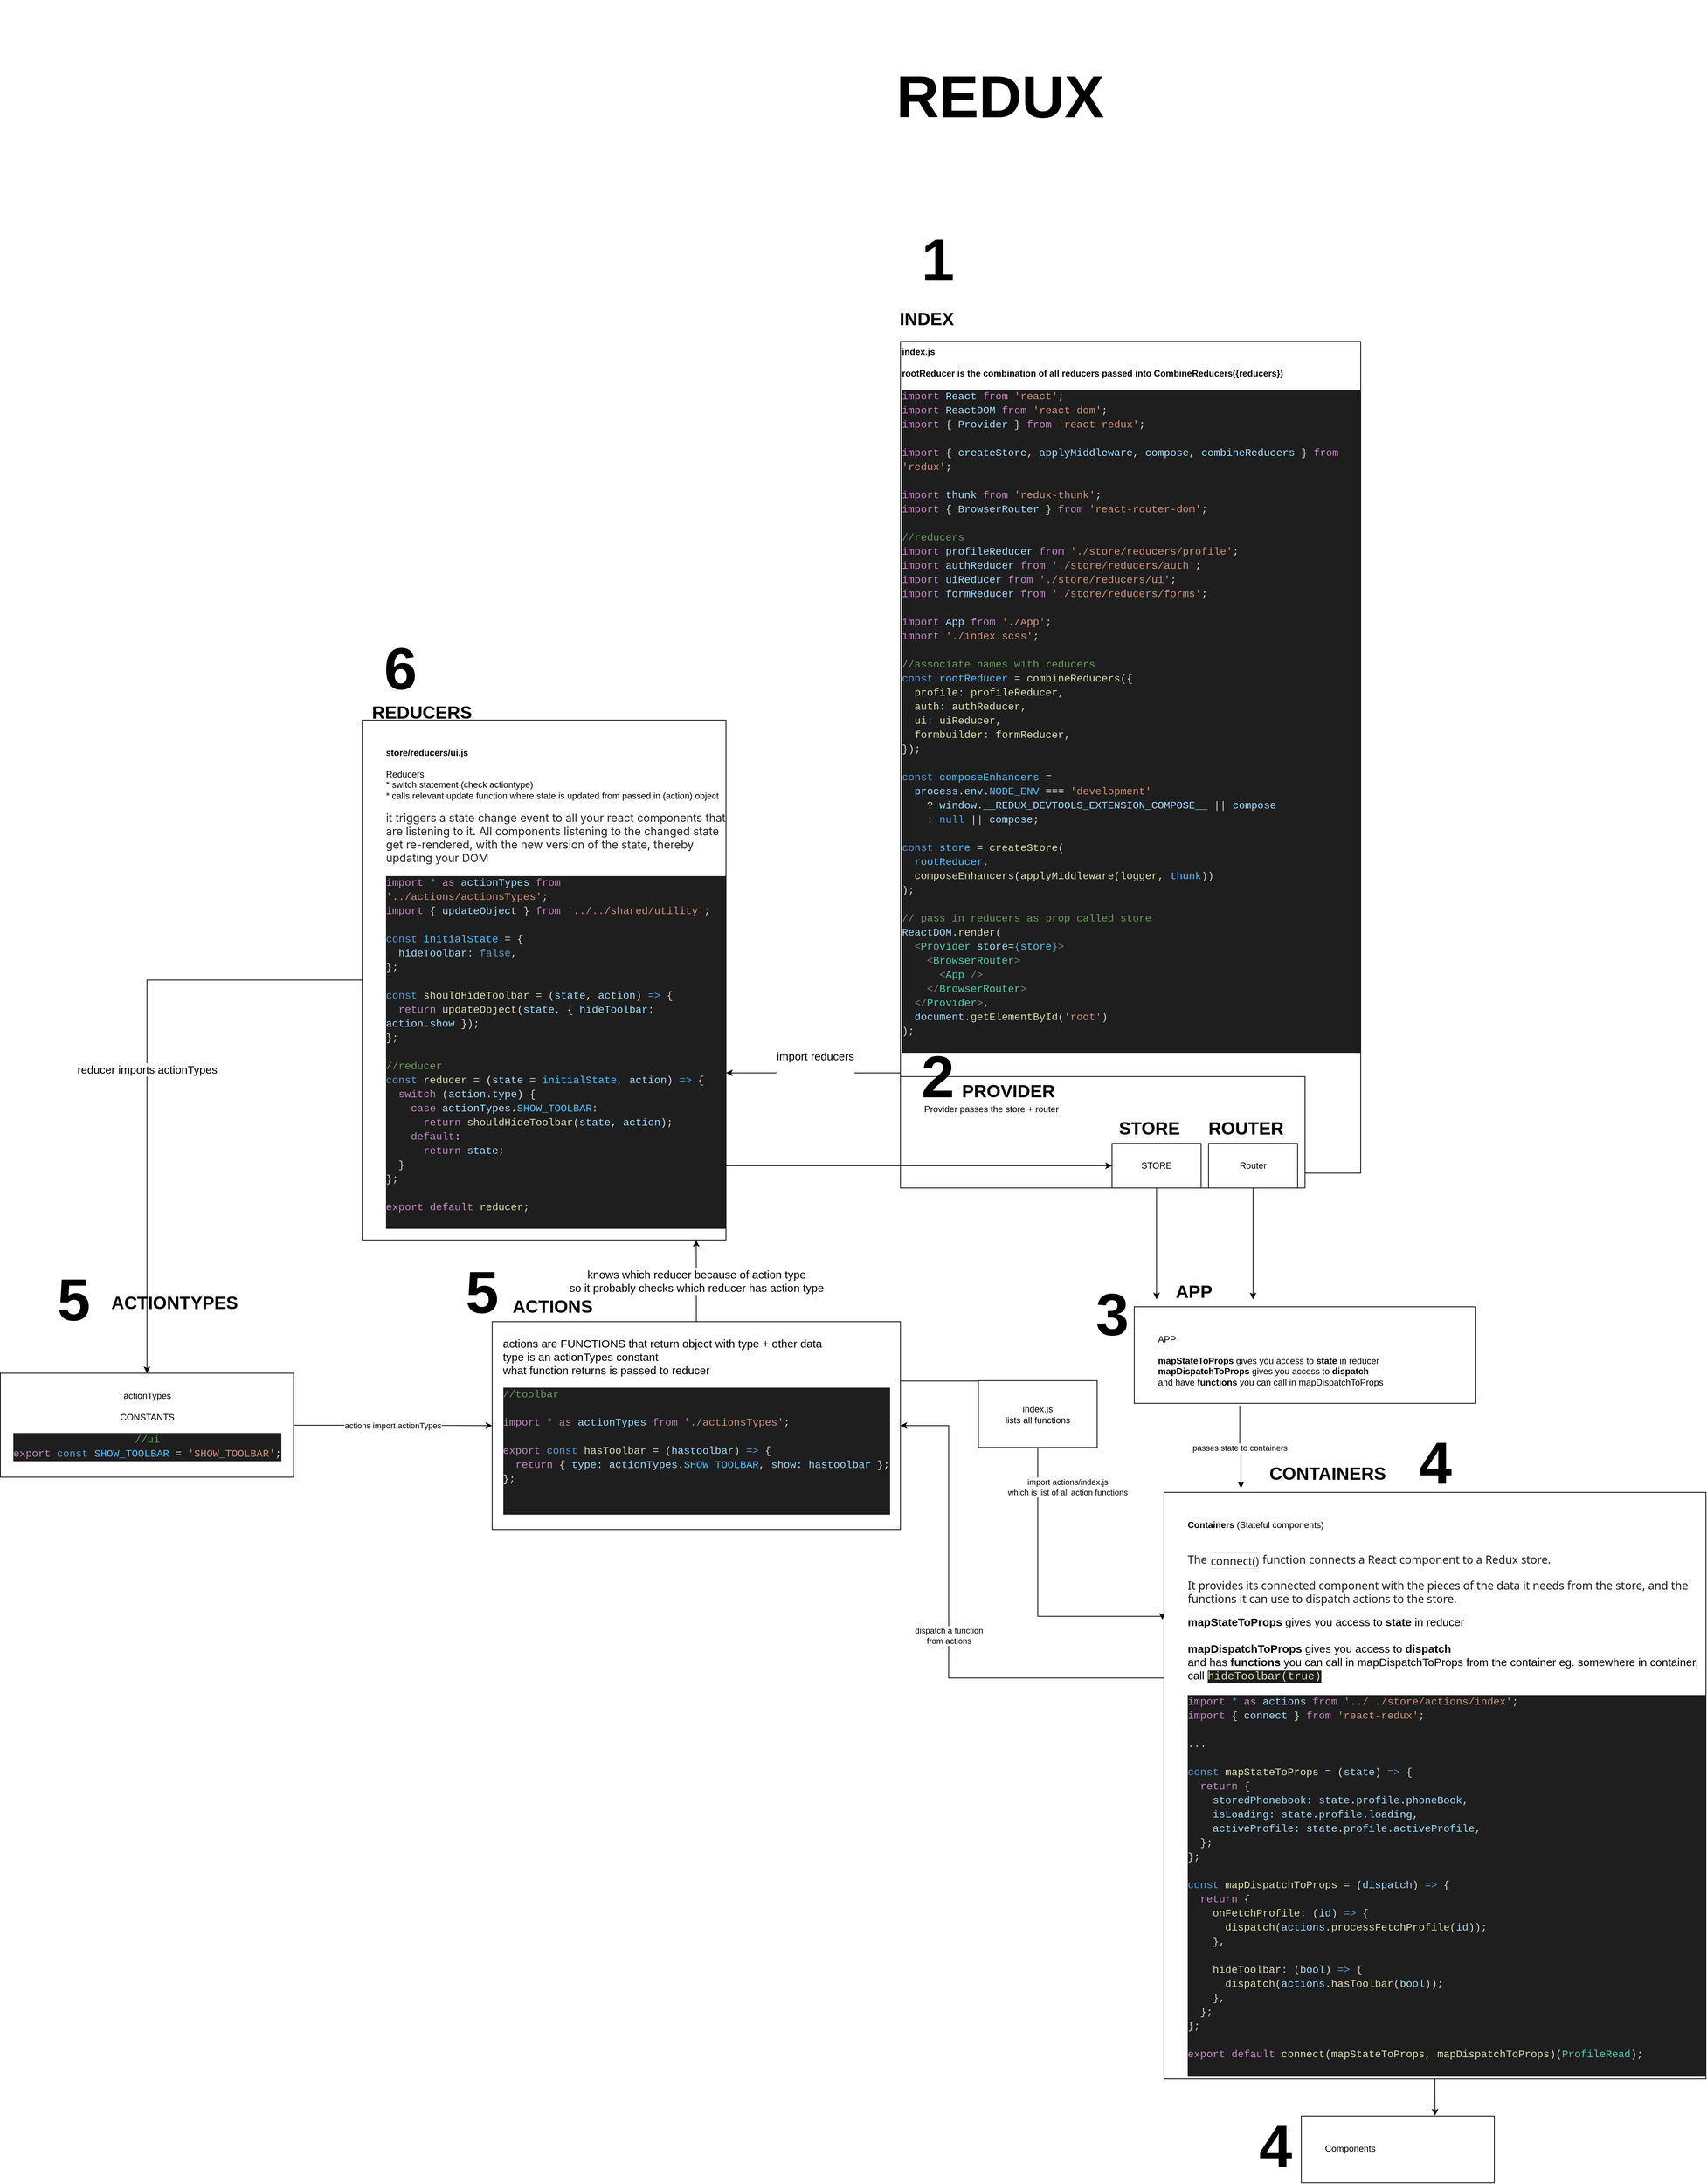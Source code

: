 <mxfile version="20.3.0" type="device"><diagram id="CUBxTS7WkGeAys8Tu2iR" name="Page-1"><mxGraphModel dx="5352" dy="4164" grid="0" gridSize="10" guides="0" tooltips="1" connect="1" arrows="1" fold="1" page="0" pageScale="1" pageWidth="850" pageHeight="1100" math="0" shadow="0"><root><mxCell id="0"/><mxCell id="1" parent="0"/><mxCell id="yP2GTFGvgEwWyO40pcY5-66" value="import actions/index.js&lt;br&gt;which is list of all action functions" style="edgeStyle=orthogonalEdgeStyle;rounded=0;orthogonalLoop=1;jettySize=auto;html=1;fontColor=#000000;startArrow=none;startFill=0;endArrow=classic;endFill=1;entryX=-0.003;entryY=0.217;entryDx=0;entryDy=0;entryPerimeter=0;" parent="1" source="yP2GTFGvgEwWyO40pcY5-2" target="yP2GTFGvgEwWyO40pcY5-30" edge="1"><mxGeometry x="-0.027" y="40" relative="1" as="geometry"><mxPoint x="500" y="710" as="targetPoint"/><Array as="points"><mxPoint x="340" y="390"/><mxPoint x="340" y="707"/></Array><mxPoint as="offset"/></mxGeometry></mxCell><mxCell id="yP2GTFGvgEwWyO40pcY5-94" value="knows which reducer because of action type&lt;br&gt;so it probably checks which reducer has action type" style="edgeStyle=orthogonalEdgeStyle;rounded=0;orthogonalLoop=1;jettySize=auto;html=1;entryX=0.918;entryY=1;entryDx=0;entryDy=0;entryPerimeter=0;fontSize=15;fontColor=#000000;startArrow=none;startFill=0;endArrow=classic;endFill=1;" parent="1" source="yP2GTFGvgEwWyO40pcY5-2" target="yP2GTFGvgEwWyO40pcY5-18" edge="1"><mxGeometry relative="1" as="geometry"/></mxCell><mxCell id="yP2GTFGvgEwWyO40pcY5-2" value="&lt;div style=&quot;text-align: left; font-size: 15px;&quot;&gt;&lt;font style=&quot;font-size: 15px;&quot;&gt;&lt;span style=&quot;background-color: initial;&quot;&gt;actions are FUNCTIONS that&amp;nbsp;&lt;/span&gt;&lt;span style=&quot;background-color: initial;&quot;&gt;return object with type + other data&lt;/span&gt;&lt;/font&gt;&lt;/div&gt;&lt;div style=&quot;text-align: left; font-size: 15px;&quot;&gt;&lt;span style=&quot;background-color: initial;&quot;&gt;&lt;font style=&quot;font-size: 15px;&quot;&gt;type is an actionTypes constant&lt;/font&gt;&lt;/span&gt;&lt;/div&gt;&lt;div style=&quot;text-align: left; font-size: 15px;&quot;&gt;&lt;font style=&quot;font-size: 15px;&quot;&gt;what function returns is passed to reducer&lt;/font&gt;&lt;/div&gt;&lt;div style=&quot;text-align: left;&quot;&gt;&lt;br&gt;&lt;/div&gt;&lt;div style=&quot;text-align: left;&quot;&gt;&lt;div style=&quot;color: rgb(212, 212, 212); background-color: rgb(30, 30, 30); font-family: Consolas, &amp;quot;Courier New&amp;quot;, monospace; font-size: 14px; line-height: 19px;&quot;&gt;&lt;div&gt;&lt;div style=&quot;line-height: 19px;&quot;&gt;&lt;div&gt;&lt;span style=&quot;color: #6a9955;&quot;&gt;//toolbar&lt;/span&gt;&lt;/div&gt;&lt;div&gt;&lt;span style=&quot;color: #6a9955;&quot;&gt;&lt;br&gt;&lt;/span&gt;&lt;/div&gt;&lt;div&gt;&lt;div style=&quot;line-height: 19px;&quot;&gt;&lt;span style=&quot;color: #c586c0;&quot;&gt;import&lt;/span&gt; &lt;span style=&quot;color: #569cd6;&quot;&gt;*&lt;/span&gt; &lt;span style=&quot;color: #c586c0;&quot;&gt;as&lt;/span&gt; &lt;span style=&quot;color: #9cdcfe;&quot;&gt;actionTypes&lt;/span&gt; &lt;span style=&quot;color: #c586c0;&quot;&gt;from&lt;/span&gt; &lt;span style=&quot;color: #ce9178;&quot;&gt;'./actionsTypes'&lt;/span&gt;;&lt;/div&gt;&lt;/div&gt;&lt;div style=&quot;line-height: 19px;&quot;&gt;&lt;br&gt;&lt;/div&gt;&lt;div&gt;&lt;span style=&quot;color: #c586c0;&quot;&gt;export&lt;/span&gt; &lt;span style=&quot;color: #569cd6;&quot;&gt;const&lt;/span&gt; &lt;span style=&quot;color: #dcdcaa;&quot;&gt;hasToolbar&lt;/span&gt; = (&lt;span style=&quot;color: #9cdcfe;&quot;&gt;hastoolbar&lt;/span&gt;) &lt;span style=&quot;color: #569cd6;&quot;&gt;=&amp;gt;&lt;/span&gt; {&lt;/div&gt;&lt;div&gt;&amp;nbsp; &lt;span style=&quot;color: #c586c0;&quot;&gt;return&lt;/span&gt; { &lt;span style=&quot;color: #9cdcfe;&quot;&gt;type&lt;/span&gt;&lt;span style=&quot;color: #9cdcfe;&quot;&gt;:&lt;/span&gt; &lt;span style=&quot;color: #9cdcfe;&quot;&gt;actionTypes&lt;/span&gt;.&lt;span style=&quot;color: #4fc1ff;&quot;&gt;SHOW_TOOLBAR&lt;/span&gt;, &lt;span style=&quot;color: #9cdcfe;&quot;&gt;show&lt;/span&gt;&lt;span style=&quot;color: #9cdcfe;&quot;&gt;:&lt;/span&gt; &lt;span style=&quot;color: #9cdcfe;&quot;&gt;hastoolbar&lt;/span&gt; };&lt;/div&gt;&lt;div&gt;};&lt;/div&gt;&lt;br&gt;&lt;/div&gt;&lt;/div&gt;&lt;br&gt;&lt;/div&gt;&lt;/div&gt;" style="rounded=0;whiteSpace=wrap;html=1;" parent="1" vertex="1"><mxGeometry x="-395" y="310" width="550" height="280" as="geometry"/></mxCell><mxCell id="yP2GTFGvgEwWyO40pcY5-33" value="actions import actionTypes" style="edgeStyle=orthogonalEdgeStyle;rounded=0;orthogonalLoop=1;jettySize=auto;html=1;entryX=0;entryY=0.5;entryDx=0;entryDy=0;fontColor=#000000;" parent="1" source="yP2GTFGvgEwWyO40pcY5-4" target="yP2GTFGvgEwWyO40pcY5-2" edge="1"><mxGeometry relative="1" as="geometry"/></mxCell><mxCell id="yP2GTFGvgEwWyO40pcY5-4" value="actionTypes&lt;br&gt;&lt;br&gt;CONSTANTS&lt;br&gt;&lt;br&gt;&lt;div style=&quot;color: rgb(212, 212, 212); background-color: rgb(30, 30, 30); font-family: Consolas, &amp;quot;Courier New&amp;quot;, monospace; font-size: 14px; line-height: 19px;&quot;&gt;&lt;div&gt;&lt;span style=&quot;color: #6a9955;&quot;&gt;//ui&lt;/span&gt;&lt;/div&gt;&lt;div&gt;&lt;span style=&quot;color: #c586c0;&quot;&gt;export&lt;/span&gt; &lt;span style=&quot;color: #569cd6;&quot;&gt;const&lt;/span&gt; &lt;span style=&quot;color: #4fc1ff;&quot;&gt;SHOW_TOOLBAR&lt;/span&gt; = &lt;span style=&quot;color: #ce9178;&quot;&gt;'SHOW_TOOLBAR'&lt;/span&gt;;&lt;/div&gt;&lt;/div&gt;" style="rounded=0;whiteSpace=wrap;html=1;" parent="1" vertex="1"><mxGeometry x="-1057.5" y="379.5" width="395" height="140" as="geometry"/></mxCell><mxCell id="yP2GTFGvgEwWyO40pcY5-56" value="passes state to containers" style="edgeStyle=orthogonalEdgeStyle;rounded=0;orthogonalLoop=1;jettySize=auto;html=1;entryX=0.142;entryY=-0.007;entryDx=0;entryDy=0;entryPerimeter=0;fontColor=#000000;exitX=0.309;exitY=1.033;exitDx=0;exitDy=0;exitPerimeter=0;" parent="1" source="yP2GTFGvgEwWyO40pcY5-5" target="yP2GTFGvgEwWyO40pcY5-30" edge="1"><mxGeometry relative="1" as="geometry"><Array as="points"/></mxGeometry></mxCell><mxCell id="yP2GTFGvgEwWyO40pcY5-5" value="APP&lt;br&gt;&lt;br&gt;&lt;b&gt;mapStateToProps&amp;nbsp;&lt;/b&gt;gives you access to&amp;nbsp;&lt;b&gt;state&amp;nbsp;&lt;/b&gt;in reducer&amp;nbsp;&lt;br&gt;&lt;b&gt;mapDispatchToProps&amp;nbsp;&lt;/b&gt;gives you access to&amp;nbsp;&lt;b&gt;dispatch&lt;br&gt;&lt;/b&gt;and have&amp;nbsp;&lt;b&gt;functions&amp;nbsp;&lt;/b&gt;you can call in mapDispatchToProps" style="rounded=0;whiteSpace=wrap;html=1;align=left;verticalAlign=top;spacingTop=30;spacingLeft=30;" parent="1" vertex="1"><mxGeometry x="470" y="290" width="460" height="130" as="geometry"/></mxCell><mxCell id="yP2GTFGvgEwWyO40pcY5-7" value="&lt;div style=&quot;&quot;&gt;&lt;span style=&quot;background-color: initial;&quot;&gt;&lt;b&gt;index.js&lt;/b&gt;&lt;/span&gt;&lt;/div&gt;&lt;div style=&quot;&quot;&gt;&lt;span style=&quot;background-color: initial;&quot;&gt;&lt;b&gt;&lt;br&gt;&lt;/b&gt;&lt;/span&gt;&lt;/div&gt;&lt;div style=&quot;&quot;&gt;&lt;b&gt;rootReducer is the combination of all reducers passed into CombineReducers({reducers})&lt;/b&gt;&lt;/div&gt;&lt;div style=&quot;&quot;&gt;&lt;br&gt;&lt;/div&gt;&lt;div style=&quot;&quot;&gt;&lt;div style=&quot;background-color: rgb(30, 30, 30); font-family: Consolas, &amp;quot;Courier New&amp;quot;, monospace; font-size: 14px; line-height: 19px;&quot;&gt;&lt;div style=&quot;line-height: 19px;&quot;&gt;&lt;div style=&quot;color: rgb(212, 212, 212);&quot;&gt;&lt;div style=&quot;line-height: 19px;&quot;&gt;&lt;div&gt;&lt;span style=&quot;color: #c586c0;&quot;&gt;import&lt;/span&gt; &lt;span style=&quot;color: #9cdcfe;&quot;&gt;React&lt;/span&gt; &lt;span style=&quot;color: #c586c0;&quot;&gt;from&lt;/span&gt; &lt;span style=&quot;color: #ce9178;&quot;&gt;'react'&lt;/span&gt;;&lt;/div&gt;&lt;div&gt;&lt;span style=&quot;color: #c586c0;&quot;&gt;import&lt;/span&gt; &lt;span style=&quot;color: #9cdcfe;&quot;&gt;ReactDOM&lt;/span&gt; &lt;span style=&quot;color: #c586c0;&quot;&gt;from&lt;/span&gt; &lt;span style=&quot;color: #ce9178;&quot;&gt;'react-dom'&lt;/span&gt;;&lt;/div&gt;&lt;div&gt;&lt;span style=&quot;color: #c586c0;&quot;&gt;import&lt;/span&gt; { &lt;span style=&quot;color: #9cdcfe;&quot;&gt;Provider&lt;/span&gt; } &lt;span style=&quot;color: #c586c0;&quot;&gt;from&lt;/span&gt; &lt;span style=&quot;color: #ce9178;&quot;&gt;'react-redux'&lt;/span&gt;;&lt;/div&gt;&lt;div&gt;&lt;br&gt;&lt;/div&gt;&lt;/div&gt;&lt;/div&gt;&lt;div style=&quot;color: rgb(212, 212, 212);&quot;&gt;&lt;span style=&quot;color: #c586c0;&quot;&gt;import&lt;/span&gt; { &lt;span style=&quot;color: #9cdcfe;&quot;&gt;createStore&lt;/span&gt;, &lt;span style=&quot;color: #9cdcfe;&quot;&gt;applyMiddleware&lt;/span&gt;, &lt;span style=&quot;color: #9cdcfe;&quot;&gt;compose&lt;/span&gt;, &lt;span style=&quot;color: #9cdcfe;&quot;&gt;combineReducers&lt;/span&gt; } &lt;span style=&quot;color: #c586c0;&quot;&gt;from&lt;/span&gt; &lt;span style=&quot;color: #ce9178;&quot;&gt;'redux'&lt;/span&gt;;&lt;/div&gt;&lt;div style=&quot;color: rgb(212, 212, 212);&quot;&gt;&lt;br&gt;&lt;/div&gt;&lt;div style=&quot;color: rgb(212, 212, 212);&quot;&gt;&lt;div&gt;&lt;span style=&quot;color: rgb(197, 134, 192);&quot;&gt;import&lt;/span&gt;&amp;nbsp;&lt;span style=&quot;color: rgb(156, 220, 254);&quot;&gt;thunk&lt;/span&gt;&amp;nbsp;&lt;span style=&quot;color: rgb(197, 134, 192);&quot;&gt;from&lt;/span&gt;&amp;nbsp;&lt;span style=&quot;color: rgb(206, 145, 120);&quot;&gt;'redux-thunk'&lt;/span&gt;;&lt;/div&gt;&lt;div&gt;&lt;span style=&quot;color: rgb(197, 134, 192);&quot;&gt;import&lt;/span&gt;&amp;nbsp;{&amp;nbsp;&lt;span style=&quot;color: rgb(156, 220, 254);&quot;&gt;BrowserRouter&lt;/span&gt;&amp;nbsp;}&amp;nbsp;&lt;span style=&quot;color: rgb(197, 134, 192);&quot;&gt;from&lt;/span&gt;&amp;nbsp;&lt;span style=&quot;color: rgb(206, 145, 120);&quot;&gt;'react-router-dom'&lt;/span&gt;;&lt;/div&gt;&lt;div&gt;&lt;br&gt;&lt;/div&gt;&lt;/div&gt;&lt;div style=&quot;&quot;&gt;&lt;div style=&quot;&quot;&gt;&lt;div style=&quot;line-height: 19px;&quot;&gt;&lt;div style=&quot;color: rgb(212, 212, 212);&quot;&gt;&lt;span style=&quot;color: #6a9955;&quot;&gt;//reducers&lt;/span&gt;&lt;/div&gt;&lt;div style=&quot;color: rgb(212, 212, 212);&quot;&gt;&lt;span style=&quot;color: #c586c0;&quot;&gt;import&lt;/span&gt; &lt;span style=&quot;color: #9cdcfe;&quot;&gt;profileReducer&lt;/span&gt; &lt;span style=&quot;color: #c586c0;&quot;&gt;from&lt;/span&gt; &lt;span style=&quot;color: #ce9178;&quot;&gt;'./store/reducers/profile'&lt;/span&gt;;&lt;/div&gt;&lt;div style=&quot;color: rgb(212, 212, 212);&quot;&gt;&lt;span style=&quot;color: #c586c0;&quot;&gt;import&lt;/span&gt; &lt;span style=&quot;color: #9cdcfe;&quot;&gt;authReducer&lt;/span&gt; &lt;span style=&quot;color: #c586c0;&quot;&gt;from&lt;/span&gt; &lt;span style=&quot;color: #ce9178;&quot;&gt;'./store/reducers/auth'&lt;/span&gt;;&lt;/div&gt;&lt;div style=&quot;color: rgb(212, 212, 212);&quot;&gt;&lt;span style=&quot;color: #c586c0;&quot;&gt;import&lt;/span&gt; &lt;span style=&quot;color: #9cdcfe;&quot;&gt;uiReducer&lt;/span&gt; &lt;span style=&quot;color: #c586c0;&quot;&gt;from&lt;/span&gt; &lt;span style=&quot;color: #ce9178;&quot;&gt;'./store/reducers/ui'&lt;/span&gt;;&lt;/div&gt;&lt;div style=&quot;color: rgb(212, 212, 212);&quot;&gt;&lt;span style=&quot;color: #c586c0;&quot;&gt;import&lt;/span&gt; &lt;span style=&quot;color: #9cdcfe;&quot;&gt;formReducer&lt;/span&gt; &lt;span style=&quot;color: #c586c0;&quot;&gt;from&lt;/span&gt; &lt;span style=&quot;color: #ce9178;&quot;&gt;'./store/reducers/forms'&lt;/span&gt;;&lt;/div&gt;&lt;div style=&quot;color: rgb(212, 212, 212);&quot;&gt;&lt;br&gt;&lt;/div&gt;&lt;div style=&quot;color: rgb(212, 212, 212);&quot;&gt;&lt;div style=&quot;line-height: 19px;&quot;&gt;&lt;div style=&quot;line-height: 19px;&quot;&gt;&lt;div&gt;&lt;span style=&quot;color: #c586c0;&quot;&gt;import&lt;/span&gt; &lt;span style=&quot;color: #9cdcfe;&quot;&gt;App&lt;/span&gt; &lt;span style=&quot;color: #c586c0;&quot;&gt;from&lt;/span&gt; &lt;span style=&quot;color: #ce9178;&quot;&gt;'./App'&lt;/span&gt;;&lt;/div&gt;&lt;div&gt;&lt;span style=&quot;color: #c586c0;&quot;&gt;import&lt;/span&gt; &lt;span style=&quot;color: #ce9178;&quot;&gt;'./index.scss'&lt;/span&gt;;&lt;/div&gt;&lt;/div&gt;&lt;/div&gt;&lt;/div&gt;&lt;div style=&quot;color: rgb(212, 212, 212);&quot;&gt;&lt;br&gt;&lt;/div&gt;&lt;div style=&quot;&quot;&gt;&lt;font color=&quot;#6a9955&quot;&gt;//associate names with reducers&lt;/font&gt;&lt;/div&gt;&lt;div style=&quot;&quot;&gt;&lt;div style=&quot;color: rgb(212, 212, 212); line-height: 19px;&quot;&gt;&lt;div&gt;&lt;span style=&quot;color: #569cd6;&quot;&gt;const&lt;/span&gt; &lt;span style=&quot;color: #4fc1ff;&quot;&gt;rootReducer&lt;/span&gt; = &lt;span style=&quot;color: #dcdcaa;&quot;&gt;combineReducers&lt;/span&gt;({&lt;/div&gt;&lt;div&gt;&amp;nbsp; &lt;span style=&quot;color: #dcdcaa;&quot;&gt;profile&lt;/span&gt;&lt;span style=&quot;color: #9cdcfe;&quot;&gt;:&lt;/span&gt; &lt;span style=&quot;color: #dcdcaa;&quot;&gt;profileReducer&lt;/span&gt;,&lt;/div&gt;&lt;div&gt;&amp;nbsp; &lt;span style=&quot;color: #dcdcaa;&quot;&gt;auth&lt;/span&gt;&lt;span style=&quot;color: #9cdcfe;&quot;&gt;:&lt;/span&gt; &lt;span style=&quot;color: #dcdcaa;&quot;&gt;authReducer&lt;/span&gt;,&lt;/div&gt;&lt;div&gt;&amp;nbsp; &lt;span style=&quot;color: #dcdcaa;&quot;&gt;ui&lt;/span&gt;&lt;span style=&quot;color: #9cdcfe;&quot;&gt;:&lt;/span&gt; &lt;span style=&quot;color: #dcdcaa;&quot;&gt;uiReducer&lt;/span&gt;,&lt;/div&gt;&lt;div&gt;&amp;nbsp; &lt;span style=&quot;color: #dcdcaa;&quot;&gt;formbuilder&lt;/span&gt;&lt;span style=&quot;color: #9cdcfe;&quot;&gt;:&lt;/span&gt; &lt;span style=&quot;color: #dcdcaa;&quot;&gt;formReducer&lt;/span&gt;,&lt;/div&gt;&lt;div&gt;});&lt;/div&gt;&lt;/div&gt;&lt;/div&gt;&lt;div style=&quot;color: rgb(212, 212, 212);&quot;&gt;&lt;br&gt;&lt;/div&gt;&lt;div style=&quot;color: rgb(212, 212, 212);&quot;&gt;&lt;div style=&quot;line-height: 19px;&quot;&gt;&lt;div&gt;&lt;span style=&quot;color: #569cd6;&quot;&gt;const&lt;/span&gt; &lt;span style=&quot;color: #4fc1ff;&quot;&gt;composeEnhancers&lt;/span&gt; =&lt;/div&gt;&lt;div&gt;&amp;nbsp; &lt;span style=&quot;color: #9cdcfe;&quot;&gt;process&lt;/span&gt;.&lt;span style=&quot;color: #9cdcfe;&quot;&gt;env&lt;/span&gt;.&lt;span style=&quot;color: #4fc1ff;&quot;&gt;NODE_ENV&lt;/span&gt; === &lt;span style=&quot;color: #ce9178;&quot;&gt;'development'&lt;/span&gt;&lt;/div&gt;&lt;div&gt;&amp;nbsp; &amp;nbsp; ? &lt;span style=&quot;color: #9cdcfe;&quot;&gt;window&lt;/span&gt;.&lt;span style=&quot;color: #9cdcfe;&quot;&gt;__REDUX_DEVTOOLS_EXTENSION_COMPOSE__&lt;/span&gt; || &lt;span style=&quot;color: #9cdcfe;&quot;&gt;compose&lt;/span&gt;&lt;/div&gt;&lt;div&gt;&amp;nbsp; &amp;nbsp; : &lt;span style=&quot;color: #569cd6;&quot;&gt;null&lt;/span&gt; || &lt;span style=&quot;color: #9cdcfe;&quot;&gt;compose&lt;/span&gt;;&lt;/div&gt;&lt;/div&gt;&lt;div style=&quot;line-height: 19px;&quot;&gt;&lt;br&gt;&lt;/div&gt;&lt;/div&gt;&lt;/div&gt;&lt;/div&gt;&lt;div style=&quot;color: rgb(212, 212, 212);&quot;&gt;&lt;span style=&quot;color: rgb(86, 156, 214);&quot;&gt;const&lt;/span&gt;&amp;nbsp;&lt;span style=&quot;color: rgb(79, 193, 255);&quot;&gt;store&lt;/span&gt;&amp;nbsp;=&amp;nbsp;&lt;span style=&quot;color: rgb(220, 220, 170);&quot;&gt;createStore&lt;/span&gt;(&lt;/div&gt;&lt;div style=&quot;color: rgb(212, 212, 212);&quot;&gt;&amp;nbsp;&amp;nbsp;&lt;span style=&quot;color: rgb(79, 193, 255);&quot;&gt;rootReducer&lt;/span&gt;,&lt;/div&gt;&lt;div style=&quot;color: rgb(212, 212, 212);&quot;&gt;&amp;nbsp;&amp;nbsp;&lt;span style=&quot;color: rgb(220, 220, 170);&quot;&gt;composeEnhancers&lt;/span&gt;(&lt;span style=&quot;color: rgb(220, 220, 170);&quot;&gt;applyMiddleware&lt;/span&gt;(&lt;span style=&quot;color: rgb(220, 220, 170);&quot;&gt;logger&lt;/span&gt;,&amp;nbsp;&lt;span style=&quot;color: rgb(79, 193, 255);&quot;&gt;thunk&lt;/span&gt;))&lt;/div&gt;&lt;div style=&quot;color: rgb(212, 212, 212);&quot;&gt;);&lt;/div&gt;&lt;/div&gt;&lt;div style=&quot;color: rgb(212, 212, 212);&quot;&gt;&lt;br&gt;&lt;/div&gt;&lt;div style=&quot;color: rgb(212, 212, 212);&quot;&gt;&lt;div style=&quot;line-height: 19px;&quot;&gt;&lt;div&gt;&lt;span style=&quot;color: #6a9955;&quot;&gt;// pass in reducers as prop called store&lt;/span&gt;&lt;/div&gt;&lt;div&gt;&lt;span style=&quot;color: #9cdcfe;&quot;&gt;ReactDOM&lt;/span&gt;.&lt;span style=&quot;color: #dcdcaa;&quot;&gt;render&lt;/span&gt;(&lt;/div&gt;&lt;div&gt;&amp;nbsp; &lt;span style=&quot;color: #808080;&quot;&gt;&amp;lt;&lt;/span&gt;&lt;span style=&quot;color: #4ec9b0;&quot;&gt;Provider&lt;/span&gt; &lt;span style=&quot;color: #9cdcfe;&quot;&gt;store&lt;/span&gt;=&lt;span style=&quot;color: #569cd6;&quot;&gt;{&lt;/span&gt;&lt;span style=&quot;color: #4fc1ff;&quot;&gt;store&lt;/span&gt;&lt;span style=&quot;color: #569cd6;&quot;&gt;}&lt;/span&gt;&lt;span style=&quot;color: #808080;&quot;&gt;&amp;gt;&lt;/span&gt;&lt;/div&gt;&lt;div&gt;&amp;nbsp; &amp;nbsp; &lt;span style=&quot;color: #808080;&quot;&gt;&amp;lt;&lt;/span&gt;&lt;span style=&quot;color: #4ec9b0;&quot;&gt;BrowserRouter&lt;/span&gt;&lt;span style=&quot;color: #808080;&quot;&gt;&amp;gt;&lt;/span&gt;&lt;/div&gt;&lt;div&gt;&amp;nbsp; &amp;nbsp; &amp;nbsp; &lt;span style=&quot;color: #808080;&quot;&gt;&amp;lt;&lt;/span&gt;&lt;span style=&quot;color: #4ec9b0;&quot;&gt;App&lt;/span&gt; &lt;span style=&quot;color: #808080;&quot;&gt;/&amp;gt;&lt;/span&gt;&lt;/div&gt;&lt;div&gt;&amp;nbsp; &amp;nbsp; &lt;span style=&quot;color: #808080;&quot;&gt;&amp;lt;/&lt;/span&gt;&lt;span style=&quot;color: #4ec9b0;&quot;&gt;BrowserRouter&lt;/span&gt;&lt;span style=&quot;color: #808080;&quot;&gt;&amp;gt;&lt;/span&gt;&lt;/div&gt;&lt;div&gt;&amp;nbsp; &lt;span style=&quot;color: #808080;&quot;&gt;&amp;lt;/&lt;/span&gt;&lt;span style=&quot;color: #4ec9b0;&quot;&gt;Provider&lt;/span&gt;&lt;span style=&quot;color: #808080;&quot;&gt;&amp;gt;&lt;/span&gt;,&lt;/div&gt;&lt;div&gt;&amp;nbsp; &lt;span style=&quot;color: #9cdcfe;&quot;&gt;document&lt;/span&gt;.&lt;span style=&quot;color: #dcdcaa;&quot;&gt;getElementById&lt;/span&gt;(&lt;span style=&quot;color: #ce9178;&quot;&gt;'root'&lt;/span&gt;)&lt;/div&gt;&lt;div&gt;);&lt;/div&gt;&lt;/div&gt;&lt;/div&gt;&lt;div style=&quot;color: rgb(212, 212, 212);&quot;&gt;&lt;div style=&quot;line-height: 19px;&quot;&gt;&lt;br&gt;&lt;/div&gt;&lt;/div&gt;&lt;/div&gt;&lt;/div&gt;&lt;/div&gt;" style="rounded=0;whiteSpace=wrap;html=1;verticalAlign=top;align=left;" parent="1" vertex="1"><mxGeometry x="155" y="-1010" width="620" height="1120" as="geometry"/></mxCell><mxCell id="yP2GTFGvgEwWyO40pcY5-16" value="Provider passes the store + router" style="rounded=0;whiteSpace=wrap;html=1;verticalAlign=top;align=left;spacingLeft=30;spacingTop=30;" parent="1" vertex="1"><mxGeometry x="155" y="-20" width="545" height="150" as="geometry"/></mxCell><mxCell id="yP2GTFGvgEwWyO40pcY5-26" style="edgeStyle=orthogonalEdgeStyle;rounded=0;orthogonalLoop=1;jettySize=auto;html=1;fontColor=#6A9955;entryX=0;entryY=0.5;entryDx=0;entryDy=0;" parent="1" source="yP2GTFGvgEwWyO40pcY5-18" target="yP2GTFGvgEwWyO40pcY5-1" edge="1"><mxGeometry relative="1" as="geometry"><mxPoint x="210" y="80" as="targetPoint"/><Array as="points"><mxPoint x="160" y="100"/><mxPoint x="160" y="100"/></Array></mxGeometry></mxCell><mxCell id="yP2GTFGvgEwWyO40pcY5-63" value="&lt;font style=&quot;font-size: 15px;&quot;&gt;reducer imports actionTypes&lt;/font&gt;" style="edgeStyle=orthogonalEdgeStyle;rounded=0;orthogonalLoop=1;jettySize=auto;html=1;fontColor=#000000;" parent="1" source="yP2GTFGvgEwWyO40pcY5-18" target="yP2GTFGvgEwWyO40pcY5-4" edge="1"><mxGeometry relative="1" as="geometry"/></mxCell><mxCell id="yP2GTFGvgEwWyO40pcY5-18" value="&lt;b&gt;store/reducers/ui.js&lt;br&gt;&lt;/b&gt;&lt;br&gt;Reducers&lt;br&gt;* switch statement (check actiontype)&lt;br&gt;* calls relevant update function where state is updated from passed in (action) object&lt;br&gt;&lt;br&gt;&lt;font style=&quot;font-size: 15px;&quot;&gt;&lt;span style=&quot;color: rgb(35, 38, 41); font-family: -apple-system, BlinkMacSystemFont, &amp;quot;Segoe UI Adjusted&amp;quot;, &amp;quot;Segoe UI&amp;quot;, &amp;quot;Liberation Sans&amp;quot;, sans-serif; background-color: rgb(255, 255, 255);&quot;&gt;it triggers a state change event to all your react components that are listening to it. All components listening to the changed state get re-rendered, with the new version of the state, thereby updating your DOM&lt;/span&gt;&lt;br&gt;&lt;/font&gt;&lt;br&gt;&lt;div style=&quot;color: rgb(212, 212, 212); background-color: rgb(30, 30, 30); font-family: Consolas, &amp;quot;Courier New&amp;quot;, monospace; font-size: 14px; line-height: 19px;&quot;&gt;&lt;div&gt;&lt;span style=&quot;color: #c586c0;&quot;&gt;import&lt;/span&gt; &lt;span style=&quot;color: #569cd6;&quot;&gt;*&lt;/span&gt; &lt;span style=&quot;color: #c586c0;&quot;&gt;as&lt;/span&gt; &lt;span style=&quot;color: #9cdcfe;&quot;&gt;actionTypes&lt;/span&gt; &lt;span style=&quot;color: #c586c0;&quot;&gt;from&lt;/span&gt; &lt;span style=&quot;color: #ce9178;&quot;&gt;'../actions/actionsTypes'&lt;/span&gt;;&lt;/div&gt;&lt;div&gt;&lt;span style=&quot;color: #c586c0;&quot;&gt;import&lt;/span&gt; { &lt;span style=&quot;color: #9cdcfe;&quot;&gt;updateObject&lt;/span&gt; } &lt;span style=&quot;color: #c586c0;&quot;&gt;from&lt;/span&gt; &lt;span style=&quot;color: #ce9178;&quot;&gt;'../../shared/utility'&lt;/span&gt;;&lt;/div&gt;&lt;br&gt;&lt;div&gt;&lt;span style=&quot;color: #569cd6;&quot;&gt;const&lt;/span&gt; &lt;span style=&quot;color: #4fc1ff;&quot;&gt;initialState&lt;/span&gt; = {&lt;/div&gt;&lt;div&gt;&amp;nbsp; &lt;span style=&quot;color: #9cdcfe;&quot;&gt;hideToolbar&lt;/span&gt;&lt;span style=&quot;color: #9cdcfe;&quot;&gt;:&lt;/span&gt; &lt;span style=&quot;color: #569cd6;&quot;&gt;false&lt;/span&gt;,&lt;/div&gt;&lt;div&gt;};&lt;/div&gt;&lt;br&gt;&lt;div&gt;&lt;span style=&quot;color: #569cd6;&quot;&gt;const&lt;/span&gt; &lt;span style=&quot;color: #dcdcaa;&quot;&gt;shouldHideToolbar&lt;/span&gt; = (&lt;span style=&quot;color: #9cdcfe;&quot;&gt;state&lt;/span&gt;, &lt;span style=&quot;color: #9cdcfe;&quot;&gt;action&lt;/span&gt;) &lt;span style=&quot;color: #569cd6;&quot;&gt;=&amp;gt;&lt;/span&gt; {&lt;/div&gt;&lt;div&gt;&amp;nbsp; &lt;span style=&quot;color: #c586c0;&quot;&gt;return&lt;/span&gt; &lt;span style=&quot;color: #dcdcaa;&quot;&gt;updateObject&lt;/span&gt;(&lt;span style=&quot;color: #9cdcfe;&quot;&gt;state&lt;/span&gt;, { &lt;span style=&quot;color: #9cdcfe;&quot;&gt;hideToolbar&lt;/span&gt;&lt;span style=&quot;color: #9cdcfe;&quot;&gt;:&lt;/span&gt; &lt;span style=&quot;color: #9cdcfe;&quot;&gt;action&lt;/span&gt;.&lt;span style=&quot;color: #9cdcfe;&quot;&gt;show&lt;/span&gt; });&lt;/div&gt;&lt;div&gt;};&lt;/div&gt;&lt;br&gt;&lt;div&gt;&lt;span style=&quot;color: #6a9955;&quot;&gt;//reducer&lt;/span&gt;&lt;/div&gt;&lt;div&gt;&lt;span style=&quot;color: #569cd6;&quot;&gt;const&lt;/span&gt; &lt;span style=&quot;color: #dcdcaa;&quot;&gt;reducer&lt;/span&gt; = (&lt;span style=&quot;color: #9cdcfe;&quot;&gt;state&lt;/span&gt; = &lt;span style=&quot;color: #4fc1ff;&quot;&gt;initialState&lt;/span&gt;, &lt;span style=&quot;color: #9cdcfe;&quot;&gt;action&lt;/span&gt;) &lt;span style=&quot;color: #569cd6;&quot;&gt;=&amp;gt;&lt;/span&gt; {&lt;/div&gt;&lt;div&gt;&amp;nbsp; &lt;span style=&quot;color: #c586c0;&quot;&gt;switch&lt;/span&gt; (&lt;span style=&quot;color: #9cdcfe;&quot;&gt;action&lt;/span&gt;.&lt;span style=&quot;color: #9cdcfe;&quot;&gt;type&lt;/span&gt;) {&lt;/div&gt;&lt;div&gt;&amp;nbsp; &amp;nbsp; &lt;span style=&quot;color: #c586c0;&quot;&gt;case&lt;/span&gt; &lt;span style=&quot;color: #9cdcfe;&quot;&gt;actionTypes&lt;/span&gt;.&lt;span style=&quot;color: #4fc1ff;&quot;&gt;SHOW_TOOLBAR&lt;/span&gt;:&lt;/div&gt;&lt;div&gt;&amp;nbsp; &amp;nbsp; &amp;nbsp; &lt;span style=&quot;color: #c586c0;&quot;&gt;return&lt;/span&gt; &lt;span style=&quot;color: #dcdcaa;&quot;&gt;shouldHideToolbar&lt;/span&gt;(&lt;span style=&quot;color: #9cdcfe;&quot;&gt;state&lt;/span&gt;, &lt;span style=&quot;color: #9cdcfe;&quot;&gt;action&lt;/span&gt;);&lt;/div&gt;&lt;div&gt;&amp;nbsp; &amp;nbsp; &lt;span style=&quot;color: #c586c0;&quot;&gt;default&lt;/span&gt;:&lt;/div&gt;&lt;div&gt;&amp;nbsp; &amp;nbsp; &amp;nbsp; &lt;span style=&quot;color: #c586c0;&quot;&gt;return&lt;/span&gt; &lt;span style=&quot;color: #9cdcfe;&quot;&gt;state&lt;/span&gt;;&lt;/div&gt;&lt;div&gt;&amp;nbsp; }&lt;/div&gt;&lt;div&gt;};&lt;/div&gt;&lt;br&gt;&lt;div&gt;&lt;span style=&quot;color: #c586c0;&quot;&gt;export&lt;/span&gt; &lt;span style=&quot;color: #c586c0;&quot;&gt;default&lt;/span&gt; &lt;span style=&quot;color: #dcdcaa;&quot;&gt;reducer&lt;/span&gt;;&lt;/div&gt;&lt;br&gt;&lt;/div&gt;" style="rounded=0;whiteSpace=wrap;html=1;align=left;verticalAlign=top;spacingLeft=30;spacingTop=30;" parent="1" vertex="1"><mxGeometry x="-570" y="-500" width="490" height="700" as="geometry"/></mxCell><mxCell id="yP2GTFGvgEwWyO40pcY5-28" style="edgeStyle=orthogonalEdgeStyle;rounded=0;orthogonalLoop=1;jettySize=auto;html=1;fontColor=#6A9955;" parent="1" source="yP2GTFGvgEwWyO40pcY5-1" edge="1"><mxGeometry relative="1" as="geometry"><mxPoint x="500" y="280" as="targetPoint"/><Array as="points"><mxPoint x="500" y="280"/><mxPoint x="500" y="280"/></Array></mxGeometry></mxCell><mxCell id="yP2GTFGvgEwWyO40pcY5-1" value="STORE" style="rounded=0;whiteSpace=wrap;html=1;" parent="1" vertex="1"><mxGeometry x="440" y="70" width="120" height="60" as="geometry"/></mxCell><mxCell id="yP2GTFGvgEwWyO40pcY5-48" style="edgeStyle=orthogonalEdgeStyle;rounded=0;orthogonalLoop=1;jettySize=auto;html=1;fontColor=#000000;" parent="1" source="yP2GTFGvgEwWyO40pcY5-13" edge="1"><mxGeometry relative="1" as="geometry"><mxPoint x="630" y="280.0" as="targetPoint"/></mxGeometry></mxCell><mxCell id="yP2GTFGvgEwWyO40pcY5-13" value="Router" style="rounded=0;whiteSpace=wrap;html=1;" parent="1" vertex="1"><mxGeometry x="570" y="70" width="120" height="60" as="geometry"/></mxCell><mxCell id="yP2GTFGvgEwWyO40pcY5-50" value="dispatch a function&lt;br&gt;from actions" style="edgeStyle=orthogonalEdgeStyle;rounded=0;orthogonalLoop=1;jettySize=auto;html=1;fontColor=#000000;startArrow=none;startFill=0;" parent="1" source="yP2GTFGvgEwWyO40pcY5-30" target="yP2GTFGvgEwWyO40pcY5-2" edge="1"><mxGeometry relative="1" as="geometry"><mxPoint x="300" y="450" as="targetPoint"/><Array as="points"><mxPoint x="220" y="790"/><mxPoint x="220" y="450"/></Array></mxGeometry></mxCell><mxCell id="yP2GTFGvgEwWyO40pcY5-55" style="edgeStyle=orthogonalEdgeStyle;rounded=0;orthogonalLoop=1;jettySize=auto;html=1;entryX=0.693;entryY=-0.008;entryDx=0;entryDy=0;entryPerimeter=0;fontColor=#000000;" parent="1" source="yP2GTFGvgEwWyO40pcY5-30" target="yP2GTFGvgEwWyO40pcY5-51" edge="1"><mxGeometry relative="1" as="geometry"/></mxCell><mxCell id="yP2GTFGvgEwWyO40pcY5-30" value="&lt;b&gt;Containers &lt;/b&gt;(Stateful components)&lt;br&gt;&lt;br&gt;&lt;p style=&quot;box-sizing: border-box; margin-bottom: var(--ifm-leading); color: rgb(28, 30, 33); font-family: system-ui, -apple-system, &amp;quot;Segoe UI&amp;quot;, Roboto, Ubuntu, Cantarell, &amp;quot;Noto Sans&amp;quot;, sans-serif, BlinkMacSystemFont, &amp;quot;Segoe UI&amp;quot;, Helvetica, Arial, sans-serif, &amp;quot;Apple Color Emoji&amp;quot;, &amp;quot;Segoe UI Emoji&amp;quot;, &amp;quot;Segoe UI Symbol&amp;quot;; font-size: 15px;&quot;&gt;&lt;font style=&quot;font-size: 15px;&quot;&gt;The&amp;nbsp;&lt;code style=&quot;box-sizing: border-box; vertical-align: middle; background-color: var(--ifm-color-emphasis-300); border: 0.1rem solid rgba(0, 0, 0, 0.1); border-radius: 0.2rem; font-family: var(--ifm-font-family-monospace); padding: var(--ifm-code-padding-vertical) var(--ifm-code-padding-horizontal);&quot;&gt;connect()&lt;/code&gt;&amp;nbsp;function connects a React component to a Redux store.&lt;/font&gt;&lt;/p&gt;&lt;p style=&quot;box-sizing: border-box; margin-bottom: var(--ifm-leading); color: rgb(28, 30, 33); font-family: system-ui, -apple-system, &amp;quot;Segoe UI&amp;quot;, Roboto, Ubuntu, Cantarell, &amp;quot;Noto Sans&amp;quot;, sans-serif, BlinkMacSystemFont, &amp;quot;Segoe UI&amp;quot;, Helvetica, Arial, sans-serif, &amp;quot;Apple Color Emoji&amp;quot;, &amp;quot;Segoe UI Emoji&amp;quot;, &amp;quot;Segoe UI Symbol&amp;quot;; font-size: 15px;&quot;&gt;&lt;font style=&quot;font-size: 15px;&quot;&gt;It provides its connected component with the pieces of the data it needs from the store, and the functions it can use to dispatch actions to the store.&lt;/font&gt;&lt;/p&gt;&lt;br&gt;&lt;font style=&quot;font-size: 15px;&quot;&gt;&lt;b&gt;mapStateToProps &lt;/b&gt;gives you access to &lt;b&gt;state &lt;/b&gt;in reducer&amp;nbsp;&lt;br&gt;&lt;br&gt;&lt;b&gt;mapDispatchToProps &lt;/b&gt;gives you access to &lt;b&gt;dispatch&lt;br&gt;&lt;/b&gt;and has&amp;nbsp;&lt;b&gt;functions&amp;nbsp;&lt;/b&gt;you can call in mapDispatchToProps from the container eg. somewhere in container, call&amp;nbsp;&lt;span style=&quot;color: rgb(220, 220, 170); font-family: Consolas, &amp;quot;Courier New&amp;quot;, monospace; background-color: rgb(30, 30, 30);&quot;&gt;hideToolbar(true)&lt;/span&gt;&lt;/font&gt;&lt;br&gt;&lt;br&gt;&lt;div style=&quot;color: rgb(212, 212, 212); background-color: rgb(30, 30, 30); font-family: Consolas, &amp;quot;Courier New&amp;quot;, monospace; font-size: 14px; line-height: 19px;&quot;&gt;&lt;div style=&quot;line-height: 19px;&quot;&gt;&lt;div&gt;&lt;div style=&quot;line-height: 19px;&quot;&gt;&lt;span style=&quot;color: #c586c0;&quot;&gt;import&lt;/span&gt; &lt;span style=&quot;color: #569cd6;&quot;&gt;*&lt;/span&gt; &lt;span style=&quot;color: #c586c0;&quot;&gt;as&lt;/span&gt; &lt;span style=&quot;color: #9cdcfe;&quot;&gt;actions&lt;/span&gt; &lt;span style=&quot;color: #c586c0;&quot;&gt;from&lt;/span&gt; &lt;span style=&quot;color: #ce9178;&quot;&gt;'../../store/actions/index'&lt;/span&gt;;&lt;/div&gt;&lt;/div&gt;&lt;div&gt;&lt;div style=&quot;line-height: 19px;&quot;&gt;&lt;span style=&quot;color: #c586c0;&quot;&gt;import&lt;/span&gt; { &lt;span style=&quot;color: #9cdcfe;&quot;&gt;connect&lt;/span&gt; } &lt;span style=&quot;color: #c586c0;&quot;&gt;from&lt;/span&gt; &lt;span style=&quot;color: #ce9178;&quot;&gt;'react-redux'&lt;/span&gt;;&lt;/div&gt;&lt;/div&gt;&lt;div style=&quot;line-height: 19px;&quot;&gt;&lt;br&gt;&lt;/div&gt;&lt;div style=&quot;line-height: 19px;&quot;&gt;...&lt;/div&gt;&lt;div style=&quot;line-height: 19px;&quot;&gt;&lt;br&gt;&lt;/div&gt;&lt;div&gt;&lt;span style=&quot;color: #569cd6;&quot;&gt;const&lt;/span&gt; &lt;span style=&quot;color: #dcdcaa;&quot;&gt;mapStateToProps&lt;/span&gt; = (&lt;span style=&quot;color: #9cdcfe;&quot;&gt;state&lt;/span&gt;) &lt;span style=&quot;color: #569cd6;&quot;&gt;=&amp;gt;&lt;/span&gt; {&lt;/div&gt;&lt;div&gt;&amp;nbsp; &lt;span style=&quot;color: #c586c0;&quot;&gt;return&lt;/span&gt; {&lt;/div&gt;&lt;div&gt;&amp;nbsp; &amp;nbsp; &lt;span style=&quot;color: #9cdcfe;&quot;&gt;storedPhonebook&lt;/span&gt;&lt;span style=&quot;color: #9cdcfe;&quot;&gt;:&lt;/span&gt; &lt;span style=&quot;color: #9cdcfe;&quot;&gt;state&lt;/span&gt;.&lt;span style=&quot;color: #9cdcfe;&quot;&gt;profile&lt;/span&gt;.&lt;span style=&quot;color: #9cdcfe;&quot;&gt;phoneBook&lt;/span&gt;,&lt;/div&gt;&lt;div&gt;&amp;nbsp; &amp;nbsp; &lt;span style=&quot;color: #9cdcfe;&quot;&gt;isLoading&lt;/span&gt;&lt;span style=&quot;color: #9cdcfe;&quot;&gt;:&lt;/span&gt; &lt;span style=&quot;color: #9cdcfe;&quot;&gt;state&lt;/span&gt;.&lt;span style=&quot;color: #9cdcfe;&quot;&gt;profile&lt;/span&gt;.&lt;span style=&quot;color: #9cdcfe;&quot;&gt;loading&lt;/span&gt;,&lt;/div&gt;&lt;div&gt;&amp;nbsp; &amp;nbsp; &lt;span style=&quot;color: #9cdcfe;&quot;&gt;activeProfile&lt;/span&gt;&lt;span style=&quot;color: #9cdcfe;&quot;&gt;:&lt;/span&gt; &lt;span style=&quot;color: #9cdcfe;&quot;&gt;state&lt;/span&gt;.&lt;span style=&quot;color: #9cdcfe;&quot;&gt;profile&lt;/span&gt;.&lt;span style=&quot;color: #9cdcfe;&quot;&gt;activeProfile&lt;/span&gt;,&lt;/div&gt;&lt;div&gt;&amp;nbsp; };&lt;/div&gt;&lt;div&gt;};&lt;/div&gt;&lt;br&gt;&lt;div&gt;&lt;span style=&quot;color: #569cd6;&quot;&gt;const&lt;/span&gt; &lt;span style=&quot;color: #dcdcaa;&quot;&gt;mapDispatchToProps&lt;/span&gt; = (&lt;span style=&quot;color: #9cdcfe;&quot;&gt;dispatch&lt;/span&gt;) &lt;span style=&quot;color: #569cd6;&quot;&gt;=&amp;gt;&lt;/span&gt; {&lt;/div&gt;&lt;div&gt;&amp;nbsp; &lt;span style=&quot;color: #c586c0;&quot;&gt;return&lt;/span&gt; {&lt;/div&gt;&lt;div&gt;&amp;nbsp; &amp;nbsp; &lt;span style=&quot;color: #dcdcaa;&quot;&gt;onFetchProfile&lt;/span&gt;&lt;span style=&quot;color: #9cdcfe;&quot;&gt;:&lt;/span&gt; (&lt;span style=&quot;color: #9cdcfe;&quot;&gt;id&lt;/span&gt;) &lt;span style=&quot;color: #569cd6;&quot;&gt;=&amp;gt;&lt;/span&gt; {&lt;/div&gt;&lt;div&gt;&amp;nbsp; &amp;nbsp; &amp;nbsp; &lt;span style=&quot;color: #dcdcaa;&quot;&gt;dispatch&lt;/span&gt;(&lt;span style=&quot;color: #9cdcfe;&quot;&gt;actions&lt;/span&gt;.&lt;span style=&quot;color: #dcdcaa;&quot;&gt;processFetchProfile&lt;/span&gt;(&lt;span style=&quot;color: #9cdcfe;&quot;&gt;id&lt;/span&gt;));&lt;/div&gt;&lt;div&gt;&amp;nbsp; &amp;nbsp; },&lt;/div&gt;&lt;br&gt;&lt;div&gt;&amp;nbsp; &amp;nbsp; &lt;span style=&quot;color: #dcdcaa;&quot;&gt;hideToolbar&lt;/span&gt;&lt;span style=&quot;color: #9cdcfe;&quot;&gt;:&lt;/span&gt; (&lt;span style=&quot;color: #9cdcfe;&quot;&gt;bool&lt;/span&gt;) &lt;span style=&quot;color: #569cd6;&quot;&gt;=&amp;gt;&lt;/span&gt; {&lt;/div&gt;&lt;div&gt;&amp;nbsp; &amp;nbsp; &amp;nbsp; &lt;span style=&quot;color: #dcdcaa;&quot;&gt;dispatch&lt;/span&gt;(&lt;span style=&quot;color: #9cdcfe;&quot;&gt;actions&lt;/span&gt;.&lt;span style=&quot;color: #dcdcaa;&quot;&gt;hasToolbar&lt;/span&gt;(&lt;span style=&quot;color: #9cdcfe;&quot;&gt;bool&lt;/span&gt;));&lt;/div&gt;&lt;div&gt;&amp;nbsp; &amp;nbsp; },&lt;/div&gt;&lt;div&gt;&amp;nbsp; };&lt;/div&gt;&lt;div&gt;};&lt;/div&gt;&lt;div&gt;&lt;br&gt;&lt;/div&gt;&lt;div&gt;&lt;div style=&quot;line-height: 19px;&quot;&gt;&lt;div&gt;&lt;span style=&quot;color: #c586c0;&quot;&gt;export&lt;/span&gt; &lt;span style=&quot;color: #c586c0;&quot;&gt;default&lt;/span&gt; &lt;span style=&quot;color: #dcdcaa;&quot;&gt;connect&lt;/span&gt;(&lt;span style=&quot;color: #dcdcaa;&quot;&gt;mapStateToProps&lt;/span&gt;, &lt;span style=&quot;color: #dcdcaa;&quot;&gt;mapDispatchToProps&lt;/span&gt;)(&lt;span style=&quot;color: #4ec9b0;&quot;&gt;ProfileRead&lt;/span&gt;);&lt;/div&gt;&lt;br&gt;&lt;/div&gt;&lt;/div&gt;&lt;/div&gt;&lt;/div&gt;" style="rounded=0;whiteSpace=wrap;html=1;fontColor=#000000;align=left;verticalAlign=top;spacingLeft=30;spacingTop=30;" parent="1" vertex="1"><mxGeometry x="510" y="540" width="730" height="790" as="geometry"/></mxCell><mxCell id="yP2GTFGvgEwWyO40pcY5-32" value="index.js&lt;br&gt;lists all functions" style="rounded=0;whiteSpace=wrap;html=1;fontColor=#000000;" parent="1" vertex="1"><mxGeometry x="260" y="389.5" width="160" height="90" as="geometry"/></mxCell><mxCell id="yP2GTFGvgEwWyO40pcY5-37" value="ACTIONS" style="text;strokeColor=none;fillColor=none;html=1;fontSize=24;fontStyle=1;verticalAlign=middle;align=center;fontColor=#000000;" parent="1" vertex="1"><mxGeometry x="-364" y="270" width="100" height="40" as="geometry"/></mxCell><mxCell id="yP2GTFGvgEwWyO40pcY5-38" value="ACTIONTYPES" style="text;strokeColor=none;fillColor=none;html=1;fontSize=24;fontStyle=1;verticalAlign=middle;align=left;fontColor=#000000;" parent="1" vertex="1"><mxGeometry x="-910" y="265" width="100" height="40" as="geometry"/></mxCell><mxCell id="yP2GTFGvgEwWyO40pcY5-39" value="REDUCERS" style="text;strokeColor=none;fillColor=none;html=1;fontSize=24;fontStyle=1;verticalAlign=middle;align=center;fontColor=#000000;" parent="1" vertex="1"><mxGeometry x="-540" y="-530" width="100" height="40" as="geometry"/></mxCell><mxCell id="yP2GTFGvgEwWyO40pcY5-51" value="Components" style="rounded=0;whiteSpace=wrap;html=1;fontColor=#000000;align=left;verticalAlign=top;spacingLeft=30;spacingTop=30;" parent="1" vertex="1"><mxGeometry x="695" y="1380" width="260" height="90" as="geometry"/></mxCell><mxCell id="yP2GTFGvgEwWyO40pcY5-57" value="CONTAINERS" style="text;strokeColor=none;fillColor=none;html=1;fontSize=24;fontStyle=1;verticalAlign=middle;align=center;fontColor=#000000;" parent="1" vertex="1"><mxGeometry x="680" y="495" width="100" height="40" as="geometry"/></mxCell><mxCell id="yP2GTFGvgEwWyO40pcY5-58" value="STORE" style="text;strokeColor=none;fillColor=none;html=1;fontSize=24;fontStyle=1;verticalAlign=middle;align=center;fontColor=#000000;" parent="1" vertex="1"><mxGeometry x="440" y="30" width="100" height="40" as="geometry"/></mxCell><mxCell id="yP2GTFGvgEwWyO40pcY5-59" value="ROUTER" style="text;strokeColor=none;fillColor=none;html=1;fontSize=24;fontStyle=1;verticalAlign=middle;align=center;fontColor=#000000;" parent="1" vertex="1"><mxGeometry x="570" y="30" width="100" height="40" as="geometry"/></mxCell><mxCell id="yP2GTFGvgEwWyO40pcY5-61" value="INDEX" style="text;strokeColor=none;fillColor=none;html=1;fontSize=24;fontStyle=1;verticalAlign=middle;align=center;fontColor=#000000;" parent="1" vertex="1"><mxGeometry x="140" y="-1060" width="100" height="40" as="geometry"/></mxCell><mxCell id="yP2GTFGvgEwWyO40pcY5-62" value="APP" style="text;strokeColor=none;fillColor=none;html=1;fontSize=24;fontStyle=1;verticalAlign=middle;align=center;fontColor=#000000;" parent="1" vertex="1"><mxGeometry x="500" y="250" width="100" height="40" as="geometry"/></mxCell><mxCell id="yP2GTFGvgEwWyO40pcY5-67" value="PROVIDER" style="text;strokeColor=none;fillColor=none;html=1;fontSize=24;fontStyle=1;verticalAlign=middle;align=center;fontColor=#000000;" parent="1" vertex="1"><mxGeometry x="250" y="-20" width="100" height="40" as="geometry"/></mxCell><mxCell id="yP2GTFGvgEwWyO40pcY5-77" value="&lt;font style=&quot;font-size: 80px;&quot;&gt;REDUX&amp;nbsp;&lt;/font&gt;" style="text;strokeColor=none;fillColor=none;html=1;fontSize=80;fontStyle=1;verticalAlign=middle;align=center;labelBackgroundColor=none;fontColor=#000000;" parent="1" vertex="1"><mxGeometry x="70" y="-1470" width="460" height="260" as="geometry"/></mxCell><mxCell id="yP2GTFGvgEwWyO40pcY5-78" value="&lt;font style=&quot;font-size: 80px;&quot;&gt;1&lt;/font&gt;" style="text;strokeColor=none;fillColor=none;html=1;fontSize=24;fontStyle=1;verticalAlign=middle;align=center;labelBackgroundColor=none;fontColor=#000000;" parent="1" vertex="1"><mxGeometry x="155" y="-1180" width="100" height="120" as="geometry"/></mxCell><mxCell id="yP2GTFGvgEwWyO40pcY5-80" value="&lt;font style=&quot;font-size: 15px; line-height: 1;&quot;&gt;import reducers&lt;/font&gt;" style="edgeStyle=orthogonalEdgeStyle;rounded=0;orthogonalLoop=1;jettySize=auto;html=1;fontSize=80;fontColor=#000000;startArrow=none;startFill=0;endArrow=classic;endFill=1;exitX=0;exitY=0.5;exitDx=0;exitDy=0;" parent="1" source="yP2GTFGvgEwWyO40pcY5-79" edge="1"><mxGeometry x="0.0" y="-45" relative="1" as="geometry"><mxPoint x="155" y="40" as="sourcePoint"/><mxPoint x="-80" y="-25" as="targetPoint"/><Array as="points"><mxPoint x="155" y="-25"/></Array><mxPoint as="offset"/></mxGeometry></mxCell><mxCell id="yP2GTFGvgEwWyO40pcY5-79" value="&lt;font style=&quot;font-size: 80px;&quot;&gt;2&lt;/font&gt;" style="text;strokeColor=none;fillColor=none;html=1;fontSize=24;fontStyle=1;verticalAlign=middle;align=center;labelBackgroundColor=none;fontColor=#000000;" parent="1" vertex="1"><mxGeometry x="155" y="-80" width="100" height="120" as="geometry"/></mxCell><mxCell id="yP2GTFGvgEwWyO40pcY5-81" value="3" style="text;strokeColor=none;fillColor=none;html=1;fontSize=80;fontStyle=1;verticalAlign=middle;align=center;labelBackgroundColor=none;fontColor=#000000;" parent="1" vertex="1"><mxGeometry x="390" y="280" width="100" height="40" as="geometry"/></mxCell><mxCell id="yP2GTFGvgEwWyO40pcY5-82" value="4" style="text;strokeColor=none;fillColor=none;html=1;fontSize=80;fontStyle=1;verticalAlign=middle;align=center;labelBackgroundColor=none;fontColor=#000000;" parent="1" vertex="1"><mxGeometry x="825" y="479.5" width="100" height="40" as="geometry"/></mxCell><mxCell id="yP2GTFGvgEwWyO40pcY5-83" value="5" style="text;strokeColor=none;fillColor=none;html=1;fontSize=80;fontStyle=1;verticalAlign=middle;align=center;labelBackgroundColor=none;fontColor=#000000;" parent="1" vertex="1"><mxGeometry x="-440" y="250" width="61" height="40" as="geometry"/></mxCell><mxCell id="yP2GTFGvgEwWyO40pcY5-88" value="4" style="text;strokeColor=none;fillColor=none;html=1;fontSize=80;fontStyle=1;verticalAlign=middle;align=center;labelBackgroundColor=none;fontColor=#000000;" parent="1" vertex="1"><mxGeometry x="610" y="1400" width="100" height="40" as="geometry"/></mxCell><mxCell id="yP2GTFGvgEwWyO40pcY5-90" value="6" style="text;strokeColor=none;fillColor=none;html=1;fontSize=80;fontStyle=1;verticalAlign=middle;align=center;labelBackgroundColor=none;fontColor=#000000;" parent="1" vertex="1"><mxGeometry x="-550" y="-590" width="61" height="40" as="geometry"/></mxCell><mxCell id="yP2GTFGvgEwWyO40pcY5-96" value="5" style="text;strokeColor=none;fillColor=none;html=1;fontSize=80;fontStyle=1;verticalAlign=middle;align=center;labelBackgroundColor=none;fontColor=#000000;" parent="1" vertex="1"><mxGeometry x="-990" y="260" width="61" height="40" as="geometry"/></mxCell></root></mxGraphModel></diagram></mxfile>